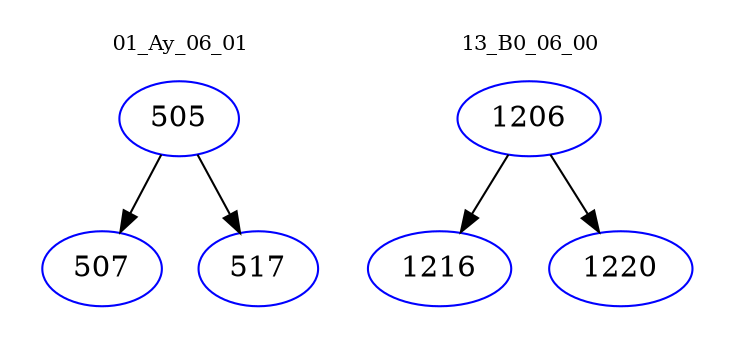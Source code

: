 digraph{
subgraph cluster_0 {
color = white
label = "01_Ay_06_01";
fontsize=10;
T0_505 [label="505", color="blue"]
T0_505 -> T0_507 [color="black"]
T0_507 [label="507", color="blue"]
T0_505 -> T0_517 [color="black"]
T0_517 [label="517", color="blue"]
}
subgraph cluster_1 {
color = white
label = "13_B0_06_00";
fontsize=10;
T1_1206 [label="1206", color="blue"]
T1_1206 -> T1_1216 [color="black"]
T1_1216 [label="1216", color="blue"]
T1_1206 -> T1_1220 [color="black"]
T1_1220 [label="1220", color="blue"]
}
}
